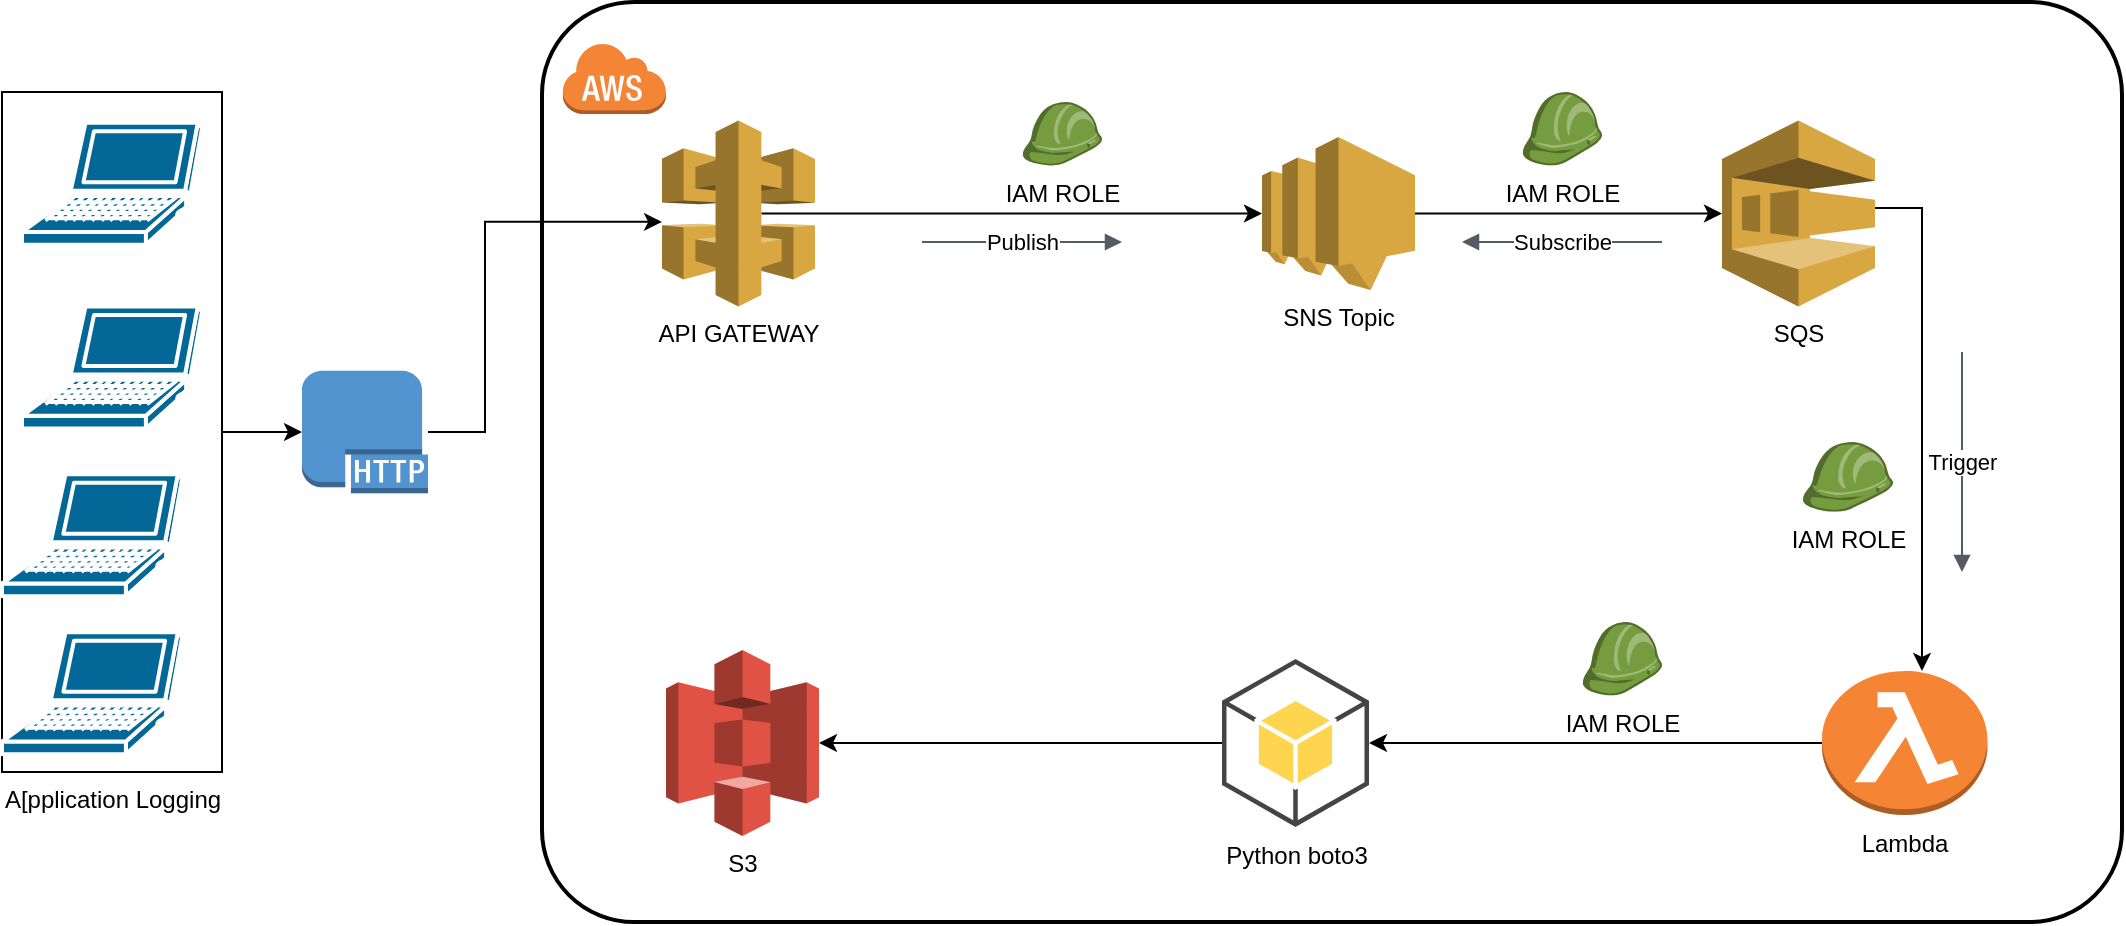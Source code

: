 <mxfile version="13.5.3" type="github">
  <diagram id="Q_lOnS4r0_ss_FTSmzWR" name="Page-1">
    <mxGraphModel dx="1707" dy="1543" grid="1" gridSize="10" guides="1" tooltips="1" connect="1" arrows="1" fold="1" page="1" pageScale="1" pageWidth="850" pageHeight="1100" math="0" shadow="0">
      <root>
        <mxCell id="0" />
        <mxCell id="1" parent="0" />
        <mxCell id="NaYjg0dRKSiKINNw68Ge-25" value="" style="rounded=1;arcSize=10;dashed=0;fillColor=none;gradientColor=none;strokeWidth=2;" parent="1" vertex="1">
          <mxGeometry x="100" width="790" height="460" as="geometry" />
        </mxCell>
        <mxCell id="NaYjg0dRKSiKINNw68Ge-26" value="" style="dashed=0;html=1;shape=mxgraph.aws3.cloud;fillColor=#F58536;gradientColor=none;dashed=0;strokeColor=#;" parent="1" vertex="1">
          <mxGeometry x="110" y="20" width="52" height="36" as="geometry" />
        </mxCell>
        <mxCell id="NaYjg0dRKSiKINNw68Ge-75" style="edgeStyle=orthogonalEdgeStyle;rounded=0;orthogonalLoop=1;jettySize=auto;html=1;entryX=0;entryY=0.5;entryDx=0;entryDy=0;entryPerimeter=0;" parent="1" source="NaYjg0dRKSiKINNw68Ge-33" target="NaYjg0dRKSiKINNw68Ge-73" edge="1">
          <mxGeometry relative="1" as="geometry" />
        </mxCell>
        <mxCell id="NaYjg0dRKSiKINNw68Ge-33" value="A[pplication Logging" style="verticalLabelPosition=bottom;verticalAlign=top;html=1;shape=mxgraph.basic.rect;fillColor2=none;strokeWidth=1;size=20;indent=5;" parent="1" vertex="1">
          <mxGeometry x="-170" y="45" width="110" height="340" as="geometry" />
        </mxCell>
        <mxCell id="NaYjg0dRKSiKINNw68Ge-39" value="" style="shape=mxgraph.cisco.computers_and_peripherals.laptop;html=1;dashed=0;fillColor=#036897;strokeColor=#ffffff;strokeWidth=2;verticalLabelPosition=bottom;verticalAlign=top" parent="1" vertex="1">
          <mxGeometry x="-170" y="315.13" width="90" height="61" as="geometry" />
        </mxCell>
        <mxCell id="NaYjg0dRKSiKINNw68Ge-40" value="" style="shape=mxgraph.cisco.computers_and_peripherals.laptop;html=1;dashed=0;fillColor=#036897;strokeColor=#ffffff;strokeWidth=2;verticalLabelPosition=bottom;verticalAlign=top" parent="1" vertex="1">
          <mxGeometry x="-160" y="60.38" width="90" height="61" as="geometry" />
        </mxCell>
        <mxCell id="NaYjg0dRKSiKINNw68Ge-41" value="" style="shape=mxgraph.cisco.computers_and_peripherals.laptop;html=1;dashed=0;fillColor=#036897;strokeColor=#ffffff;strokeWidth=2;verticalLabelPosition=bottom;verticalAlign=top" parent="1" vertex="1">
          <mxGeometry x="-160" y="152.25" width="90" height="61" as="geometry" />
        </mxCell>
        <mxCell id="NaYjg0dRKSiKINNw68Ge-42" value="" style="shape=mxgraph.cisco.computers_and_peripherals.laptop;html=1;dashed=0;fillColor=#036897;strokeColor=#ffffff;strokeWidth=2;verticalLabelPosition=bottom;verticalAlign=top" parent="1" vertex="1">
          <mxGeometry x="-170" y="236.13" width="90" height="61" as="geometry" />
        </mxCell>
        <mxCell id="NaYjg0dRKSiKINNw68Ge-46" style="edgeStyle=orthogonalEdgeStyle;rounded=0;orthogonalLoop=1;jettySize=auto;html=1;exitX=0.65;exitY=0.5;exitDx=0;exitDy=0;exitPerimeter=0;" parent="1" source="NaYjg0dRKSiKINNw68Ge-47" target="NaYjg0dRKSiKINNw68Ge-51" edge="1">
          <mxGeometry relative="1" as="geometry">
            <mxPoint x="330" y="87" as="targetPoint" />
            <Array as="points" />
          </mxGeometry>
        </mxCell>
        <mxCell id="NaYjg0dRKSiKINNw68Ge-47" value="API GATEWAY" style="outlineConnect=0;dashed=0;verticalLabelPosition=bottom;verticalAlign=top;align=center;html=1;shape=mxgraph.aws3.api_gateway;fillColor=#D9A741;gradientColor=none;strokeColor=#;" parent="1" vertex="1">
          <mxGeometry x="160" y="59.25" width="76.5" height="93" as="geometry" />
        </mxCell>
        <mxCell id="NaYjg0dRKSiKINNw68Ge-48" style="edgeStyle=orthogonalEdgeStyle;rounded=0;orthogonalLoop=1;jettySize=auto;html=1;entryX=1;entryY=0.5;entryDx=0;entryDy=0;entryPerimeter=0;" parent="1" source="NaYjg0dRKSiKINNw68Ge-49" target="NaYjg0dRKSiKINNw68Ge-60" edge="1">
          <mxGeometry relative="1" as="geometry">
            <mxPoint x="380" y="286" as="targetPoint" />
          </mxGeometry>
        </mxCell>
        <mxCell id="NaYjg0dRKSiKINNw68Ge-49" value="Lambda" style="outlineConnect=0;dashed=0;verticalLabelPosition=bottom;verticalAlign=top;align=center;html=1;shape=mxgraph.aws3.lambda_function;fillColor=#F58534;gradientColor=none;" parent="1" vertex="1">
          <mxGeometry x="740" y="334.5" width="82.75" height="72" as="geometry" />
        </mxCell>
        <mxCell id="NaYjg0dRKSiKINNw68Ge-50" style="edgeStyle=orthogonalEdgeStyle;rounded=0;orthogonalLoop=1;jettySize=auto;html=1;entryX=0;entryY=0.5;entryDx=0;entryDy=0;entryPerimeter=0;" parent="1" source="NaYjg0dRKSiKINNw68Ge-51" target="NaYjg0dRKSiKINNw68Ge-53" edge="1">
          <mxGeometry relative="1" as="geometry" />
        </mxCell>
        <mxCell id="NaYjg0dRKSiKINNw68Ge-51" value="SNS Topic" style="outlineConnect=0;dashed=0;verticalLabelPosition=bottom;verticalAlign=top;align=center;html=1;shape=mxgraph.aws3.sns;fillColor=#D9A741;gradientColor=none;" parent="1" vertex="1">
          <mxGeometry x="460" y="67.5" width="76.5" height="76.5" as="geometry" />
        </mxCell>
        <mxCell id="NaYjg0dRKSiKINNw68Ge-52" style="edgeStyle=orthogonalEdgeStyle;rounded=0;orthogonalLoop=1;jettySize=auto;html=1;exitX=1;exitY=0.5;exitDx=0;exitDy=0;exitPerimeter=0;" parent="1" source="NaYjg0dRKSiKINNw68Ge-53" target="NaYjg0dRKSiKINNw68Ge-49" edge="1">
          <mxGeometry relative="1" as="geometry">
            <mxPoint x="690" y="200" as="sourcePoint" />
            <Array as="points">
              <mxPoint x="747" y="103" />
              <mxPoint x="790" y="103" />
            </Array>
          </mxGeometry>
        </mxCell>
        <mxCell id="NaYjg0dRKSiKINNw68Ge-53" value="SQS" style="outlineConnect=0;dashed=0;verticalLabelPosition=bottom;verticalAlign=top;align=center;html=1;shape=mxgraph.aws3.sqs;fillColor=#D9A741;gradientColor=none;" parent="1" vertex="1">
          <mxGeometry x="690" y="59.25" width="76.5" height="93" as="geometry" />
        </mxCell>
        <mxCell id="NaYjg0dRKSiKINNw68Ge-54" value="S3" style="outlineConnect=0;dashed=0;verticalLabelPosition=bottom;verticalAlign=top;align=center;html=1;shape=mxgraph.aws3.s3;fillColor=#E05243;gradientColor=none;" parent="1" vertex="1">
          <mxGeometry x="162" y="324" width="76.5" height="93" as="geometry" />
        </mxCell>
        <mxCell id="NaYjg0dRKSiKINNw68Ge-55" value="IAM ROLE" style="outlineConnect=0;dashed=0;verticalLabelPosition=bottom;verticalAlign=top;align=center;html=1;shape=mxgraph.aws3.role;fillColor=#759C3E;gradientColor=none;strokeColor=#;" parent="1" vertex="1">
          <mxGeometry x="620" y="310" width="40" height="36.75" as="geometry" />
        </mxCell>
        <mxCell id="NaYjg0dRKSiKINNw68Ge-56" value="IAM ROLE" style="outlineConnect=0;dashed=0;verticalLabelPosition=bottom;verticalAlign=top;align=center;html=1;shape=mxgraph.aws3.role;fillColor=#759C3E;gradientColor=none;strokeColor=#;" parent="1" vertex="1">
          <mxGeometry x="340" y="50" width="40" height="31.75" as="geometry" />
        </mxCell>
        <mxCell id="NaYjg0dRKSiKINNw68Ge-57" value="IAM ROLE" style="outlineConnect=0;dashed=0;verticalLabelPosition=bottom;verticalAlign=top;align=center;html=1;shape=mxgraph.aws3.role;fillColor=#759C3E;gradientColor=none;strokeColor=#;" parent="1" vertex="1">
          <mxGeometry x="590" y="45" width="40" height="36.75" as="geometry" />
        </mxCell>
        <mxCell id="NaYjg0dRKSiKINNw68Ge-61" style="edgeStyle=orthogonalEdgeStyle;rounded=0;orthogonalLoop=1;jettySize=auto;html=1;exitX=0;exitY=0.5;exitDx=0;exitDy=0;exitPerimeter=0;" parent="1" source="NaYjg0dRKSiKINNw68Ge-60" target="NaYjg0dRKSiKINNw68Ge-54" edge="1">
          <mxGeometry relative="1" as="geometry" />
        </mxCell>
        <mxCell id="NaYjg0dRKSiKINNw68Ge-60" value="Python boto3" style="outlineConnect=0;dashed=0;verticalLabelPosition=bottom;verticalAlign=top;align=center;html=1;shape=mxgraph.aws3.android;fillColor=#FFD44F;gradientColor=none;strokeColor=#;" parent="1" vertex="1">
          <mxGeometry x="440" y="328.5" width="73.5" height="84" as="geometry" />
        </mxCell>
        <mxCell id="NaYjg0dRKSiKINNw68Ge-63" value="&lt;div&gt;Publish&lt;/div&gt;" style="edgeStyle=orthogonalEdgeStyle;html=1;endArrow=block;elbow=vertical;startArrow=none;endFill=1;strokeColor=#545B64;rounded=0;" parent="1" edge="1">
          <mxGeometry width="100" relative="1" as="geometry">
            <mxPoint x="290" y="120" as="sourcePoint" />
            <mxPoint x="390" y="120" as="targetPoint" />
          </mxGeometry>
        </mxCell>
        <mxCell id="NaYjg0dRKSiKINNw68Ge-65" value="Subscribe" style="edgeStyle=orthogonalEdgeStyle;html=1;endArrow=none;elbow=vertical;startArrow=block;startFill=1;strokeColor=#545B64;rounded=0;" parent="1" edge="1">
          <mxGeometry width="100" relative="1" as="geometry">
            <mxPoint x="560" y="120" as="sourcePoint" />
            <mxPoint x="660" y="120" as="targetPoint" />
          </mxGeometry>
        </mxCell>
        <mxCell id="NaYjg0dRKSiKINNw68Ge-70" value="Trigger" style="edgeStyle=orthogonalEdgeStyle;html=1;endArrow=block;elbow=vertical;startArrow=none;endFill=1;strokeColor=#545B64;rounded=0;" parent="1" edge="1">
          <mxGeometry width="100" relative="1" as="geometry">
            <mxPoint x="810" y="175" as="sourcePoint" />
            <mxPoint x="810" y="285" as="targetPoint" />
            <Array as="points">
              <mxPoint x="810" y="254.75" />
              <mxPoint x="810" y="254.75" />
            </Array>
          </mxGeometry>
        </mxCell>
        <mxCell id="NaYjg0dRKSiKINNw68Ge-72" value="IAM ROLE" style="outlineConnect=0;dashed=0;verticalLabelPosition=bottom;verticalAlign=top;align=center;html=1;shape=mxgraph.aws3.role;fillColor=#759C3E;gradientColor=none;strokeColor=#;" parent="1" vertex="1">
          <mxGeometry x="730" y="220" width="45.5" height="34.87" as="geometry" />
        </mxCell>
        <mxCell id="NaYjg0dRKSiKINNw68Ge-77" style="edgeStyle=orthogonalEdgeStyle;rounded=0;orthogonalLoop=1;jettySize=auto;html=1;entryX=0.076;entryY=0.239;entryDx=0;entryDy=0;entryPerimeter=0;" parent="1" source="NaYjg0dRKSiKINNw68Ge-73" target="NaYjg0dRKSiKINNw68Ge-25" edge="1">
          <mxGeometry relative="1" as="geometry" />
        </mxCell>
        <mxCell id="NaYjg0dRKSiKINNw68Ge-73" value="" style="outlineConnect=0;dashed=0;verticalLabelPosition=bottom;verticalAlign=top;align=center;html=1;shape=mxgraph.aws3.http_protocol;fillColor=#5294CF;gradientColor=none;strokeColor=#;" parent="1" vertex="1">
          <mxGeometry x="-20" y="184.38" width="63" height="61.25" as="geometry" />
        </mxCell>
      </root>
    </mxGraphModel>
  </diagram>
</mxfile>
